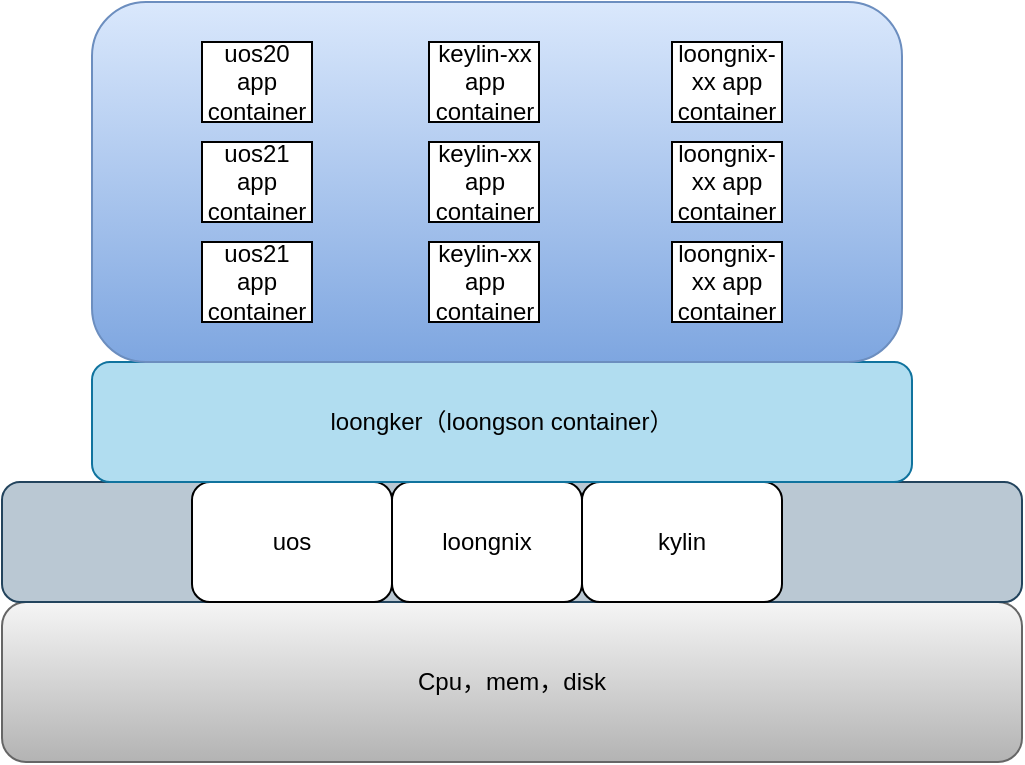 <mxfile version="18.0.6" type="github">
  <diagram id="aV5w22nhNH_Wzgc8BO7l" name="Page-1">
    <mxGraphModel dx="1902" dy="936" grid="1" gridSize="10" guides="1" tooltips="1" connect="1" arrows="1" fold="1" page="1" pageScale="1" pageWidth="827" pageHeight="1169" math="0" shadow="0">
      <root>
        <mxCell id="0" />
        <mxCell id="1" parent="0" />
        <mxCell id="MgCIcN8HCtVji7_G_k5s-2" value="Cpu，mem，disk" style="rounded=1;whiteSpace=wrap;html=1;fillColor=#f5f5f5;strokeColor=#666666;gradientColor=#b3b3b3;" vertex="1" parent="1">
          <mxGeometry x="200" y="690" width="510" height="80" as="geometry" />
        </mxCell>
        <mxCell id="MgCIcN8HCtVji7_G_k5s-3" value="" style="rounded=1;whiteSpace=wrap;html=1;fillColor=#bac8d3;strokeColor=#23445d;" vertex="1" parent="1">
          <mxGeometry x="200" y="630" width="510" height="60" as="geometry" />
        </mxCell>
        <mxCell id="MgCIcN8HCtVji7_G_k5s-4" value="uos" style="rounded=1;whiteSpace=wrap;html=1;" vertex="1" parent="1">
          <mxGeometry x="295" y="630" width="100" height="60" as="geometry" />
        </mxCell>
        <mxCell id="MgCIcN8HCtVji7_G_k5s-5" value="kylin" style="rounded=1;whiteSpace=wrap;html=1;" vertex="1" parent="1">
          <mxGeometry x="490" y="630" width="100" height="60" as="geometry" />
        </mxCell>
        <mxCell id="MgCIcN8HCtVji7_G_k5s-6" value="loongnix" style="rounded=1;whiteSpace=wrap;html=1;" vertex="1" parent="1">
          <mxGeometry x="395" y="630" width="95" height="60" as="geometry" />
        </mxCell>
        <mxCell id="MgCIcN8HCtVji7_G_k5s-7" value="loongker（loongson container）" style="rounded=1;whiteSpace=wrap;html=1;fillColor=#b1ddf0;strokeColor=#10739e;" vertex="1" parent="1">
          <mxGeometry x="245" y="570" width="410" height="60" as="geometry" />
        </mxCell>
        <mxCell id="MgCIcN8HCtVji7_G_k5s-8" value="" style="rounded=1;whiteSpace=wrap;html=1;fillColor=#dae8fc;strokeColor=#6c8ebf;gradientColor=#7ea6e0;" vertex="1" parent="1">
          <mxGeometry x="245" y="390" width="405" height="180" as="geometry" />
        </mxCell>
        <mxCell id="MgCIcN8HCtVji7_G_k5s-25" value="uos20 app container" style="rounded=0;whiteSpace=wrap;html=1;" vertex="1" parent="1">
          <mxGeometry x="300" y="410" width="55" height="40" as="geometry" />
        </mxCell>
        <mxCell id="MgCIcN8HCtVji7_G_k5s-32" value="uos21 app container" style="rounded=0;whiteSpace=wrap;html=1;" vertex="1" parent="1">
          <mxGeometry x="300" y="460" width="55" height="40" as="geometry" />
        </mxCell>
        <mxCell id="MgCIcN8HCtVji7_G_k5s-33" value="uos21 app container" style="rounded=0;whiteSpace=wrap;html=1;" vertex="1" parent="1">
          <mxGeometry x="300" y="510" width="55" height="40" as="geometry" />
        </mxCell>
        <mxCell id="MgCIcN8HCtVji7_G_k5s-34" value="keylin-xx app container" style="rounded=0;whiteSpace=wrap;html=1;" vertex="1" parent="1">
          <mxGeometry x="413.5" y="410" width="55" height="40" as="geometry" />
        </mxCell>
        <mxCell id="MgCIcN8HCtVji7_G_k5s-35" value="keylin-xx app container" style="rounded=0;whiteSpace=wrap;html=1;" vertex="1" parent="1">
          <mxGeometry x="413.5" y="460" width="55" height="40" as="geometry" />
        </mxCell>
        <mxCell id="MgCIcN8HCtVji7_G_k5s-36" value="keylin-xx app container" style="rounded=0;whiteSpace=wrap;html=1;" vertex="1" parent="1">
          <mxGeometry x="413.5" y="510" width="55" height="40" as="geometry" />
        </mxCell>
        <mxCell id="MgCIcN8HCtVji7_G_k5s-37" value="loongnix-xx app container" style="rounded=0;whiteSpace=wrap;html=1;" vertex="1" parent="1">
          <mxGeometry x="535" y="410" width="55" height="40" as="geometry" />
        </mxCell>
        <mxCell id="MgCIcN8HCtVji7_G_k5s-38" value="loongnix-xx app container" style="rounded=0;whiteSpace=wrap;html=1;" vertex="1" parent="1">
          <mxGeometry x="535" y="460" width="55" height="40" as="geometry" />
        </mxCell>
        <mxCell id="MgCIcN8HCtVji7_G_k5s-39" value="loongnix-xx app container" style="rounded=0;whiteSpace=wrap;html=1;" vertex="1" parent="1">
          <mxGeometry x="535" y="510" width="55" height="40" as="geometry" />
        </mxCell>
      </root>
    </mxGraphModel>
  </diagram>
</mxfile>
